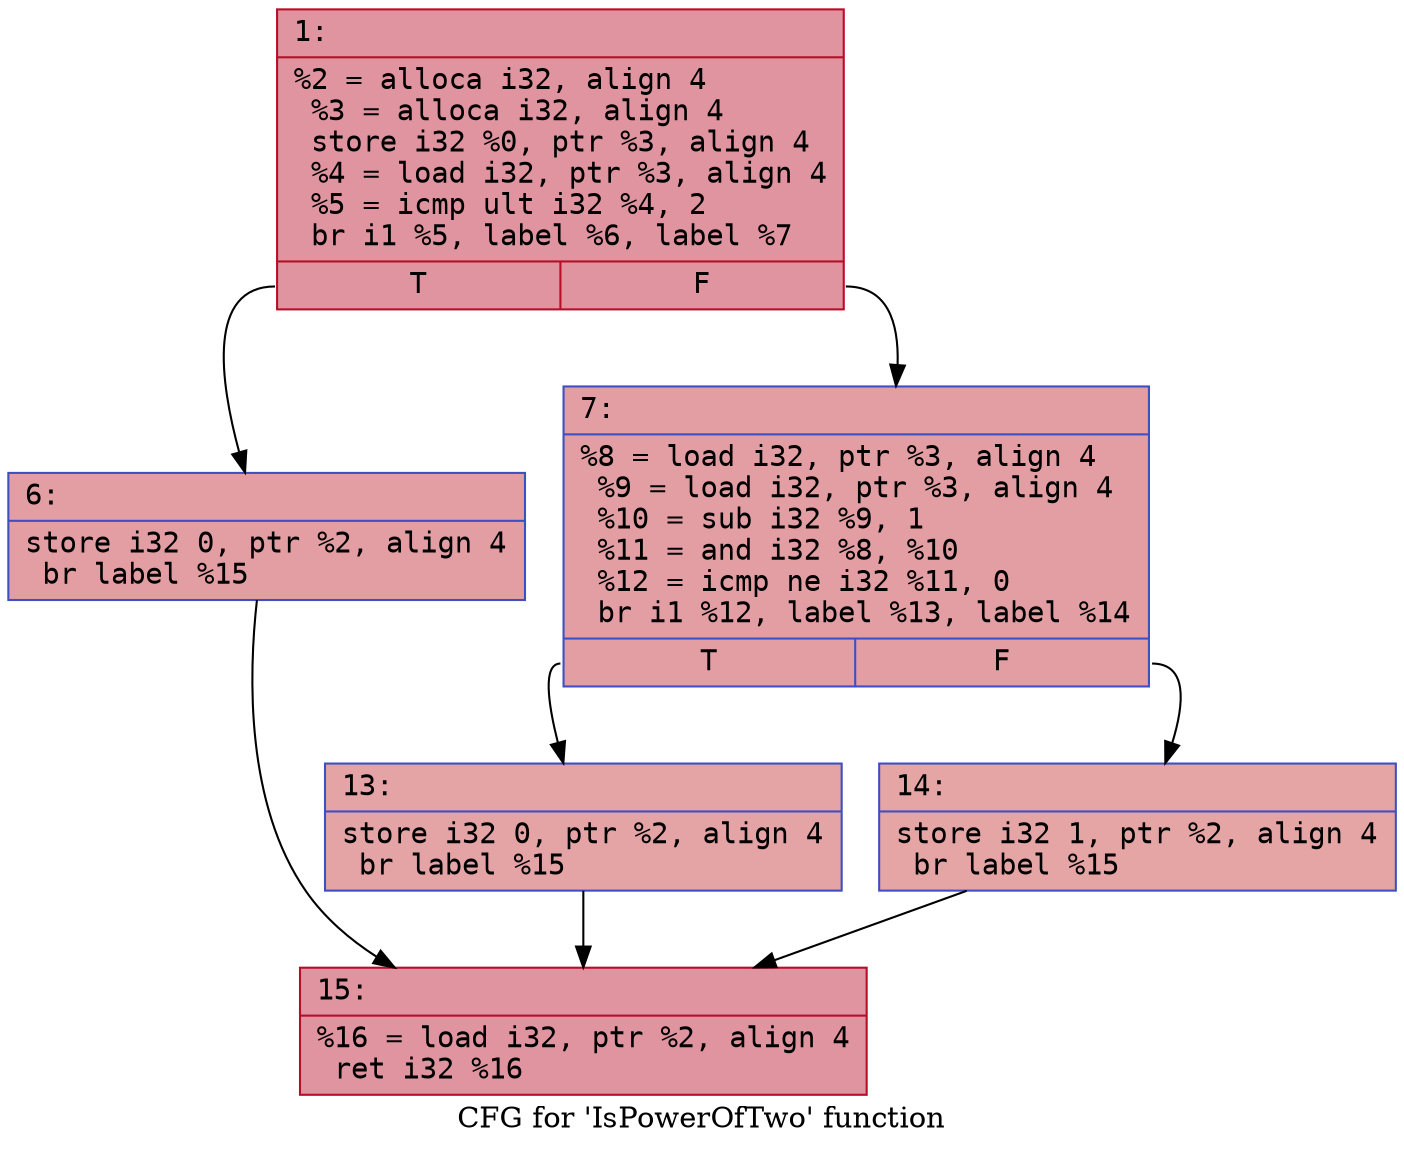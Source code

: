 digraph "CFG for 'IsPowerOfTwo' function" {
	label="CFG for 'IsPowerOfTwo' function";

	Node0x600001ce9e50 [shape=record,color="#b70d28ff", style=filled, fillcolor="#b70d2870" fontname="Courier",label="{1:\l|  %2 = alloca i32, align 4\l  %3 = alloca i32, align 4\l  store i32 %0, ptr %3, align 4\l  %4 = load i32, ptr %3, align 4\l  %5 = icmp ult i32 %4, 2\l  br i1 %5, label %6, label %7\l|{<s0>T|<s1>F}}"];
	Node0x600001ce9e50:s0 -> Node0x600001ce9ea0[tooltip="1 -> 6\nProbability 50.00%" ];
	Node0x600001ce9e50:s1 -> Node0x600001ce9ef0[tooltip="1 -> 7\nProbability 50.00%" ];
	Node0x600001ce9ea0 [shape=record,color="#3d50c3ff", style=filled, fillcolor="#be242e70" fontname="Courier",label="{6:\l|  store i32 0, ptr %2, align 4\l  br label %15\l}"];
	Node0x600001ce9ea0 -> Node0x600001ce9fe0[tooltip="6 -> 15\nProbability 100.00%" ];
	Node0x600001ce9ef0 [shape=record,color="#3d50c3ff", style=filled, fillcolor="#be242e70" fontname="Courier",label="{7:\l|  %8 = load i32, ptr %3, align 4\l  %9 = load i32, ptr %3, align 4\l  %10 = sub i32 %9, 1\l  %11 = and i32 %8, %10\l  %12 = icmp ne i32 %11, 0\l  br i1 %12, label %13, label %14\l|{<s0>T|<s1>F}}"];
	Node0x600001ce9ef0:s0 -> Node0x600001ce9f40[tooltip="7 -> 13\nProbability 62.50%" ];
	Node0x600001ce9ef0:s1 -> Node0x600001ce9f90[tooltip="7 -> 14\nProbability 37.50%" ];
	Node0x600001ce9f40 [shape=record,color="#3d50c3ff", style=filled, fillcolor="#c32e3170" fontname="Courier",label="{13:\l|  store i32 0, ptr %2, align 4\l  br label %15\l}"];
	Node0x600001ce9f40 -> Node0x600001ce9fe0[tooltip="13 -> 15\nProbability 100.00%" ];
	Node0x600001ce9f90 [shape=record,color="#3d50c3ff", style=filled, fillcolor="#c5333470" fontname="Courier",label="{14:\l|  store i32 1, ptr %2, align 4\l  br label %15\l}"];
	Node0x600001ce9f90 -> Node0x600001ce9fe0[tooltip="14 -> 15\nProbability 100.00%" ];
	Node0x600001ce9fe0 [shape=record,color="#b70d28ff", style=filled, fillcolor="#b70d2870" fontname="Courier",label="{15:\l|  %16 = load i32, ptr %2, align 4\l  ret i32 %16\l}"];
}
